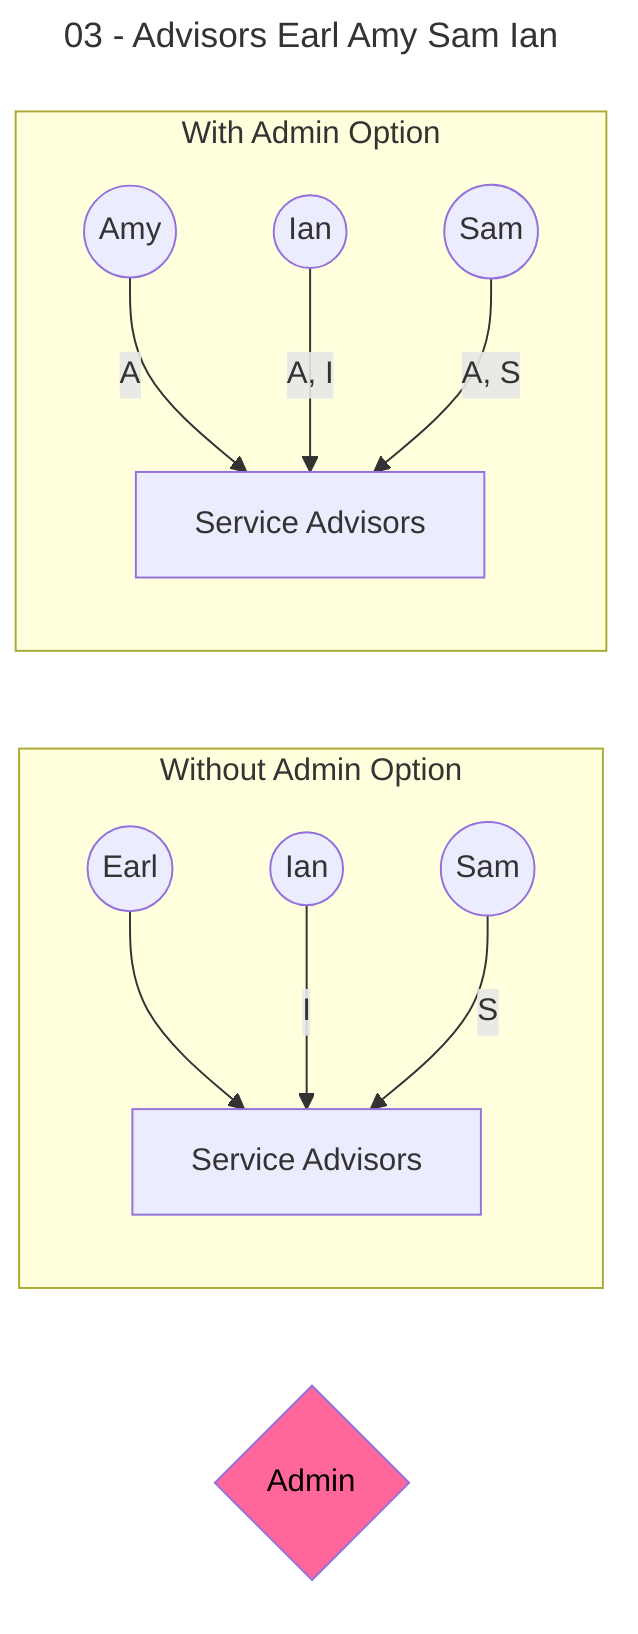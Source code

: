 ---
title: 03 - Advisors Earl Amy Sam Ian
---
graph LR
    admin{Admin}
    earl((Earl))
    sam((Sam))
    ian((Ian))
    amya((Amy))
    sama((Sam))
    iana((Ian))
    sa[Service Advisors]
    sa2[Service Advisors]
    style admin fill:#FF6699,color:black
    subgraph "Without Admin Option"
        earl-->sa
        ian--I-->sa
        sam--S-->sa
    end
    subgraph "With Admin Option"
        amya--A-->sa2
        iana--A, I-->sa2
        sama--A, S-->sa2
    end